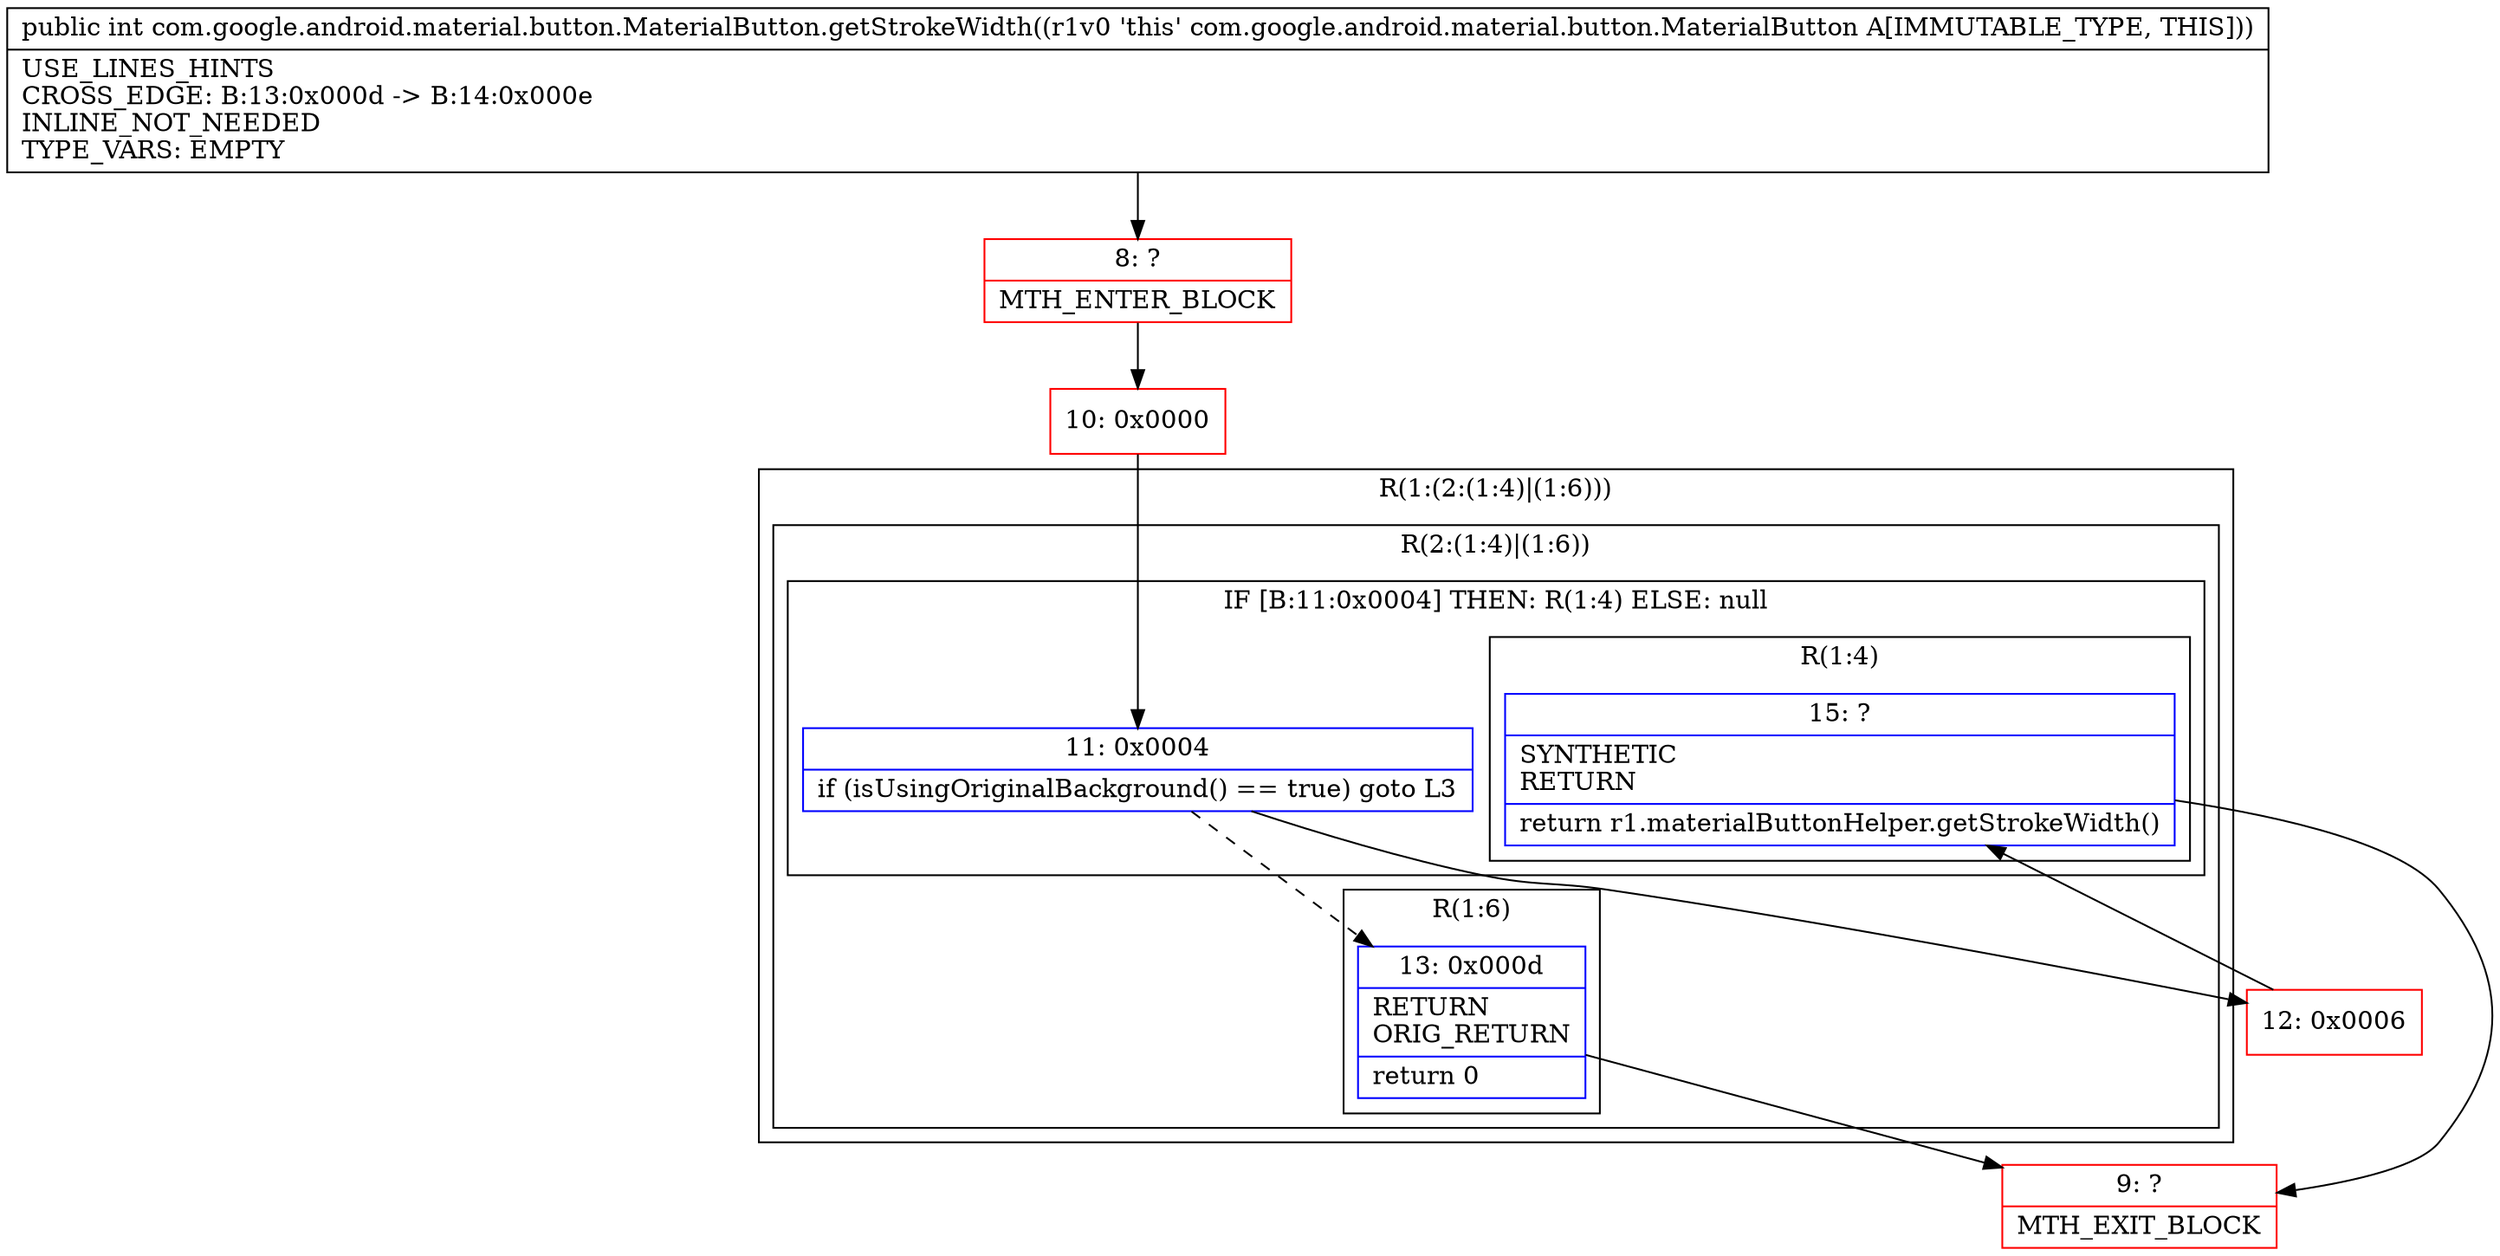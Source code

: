 digraph "CFG forcom.google.android.material.button.MaterialButton.getStrokeWidth()I" {
subgraph cluster_Region_833498904 {
label = "R(1:(2:(1:4)|(1:6)))";
node [shape=record,color=blue];
subgraph cluster_Region_1213726414 {
label = "R(2:(1:4)|(1:6))";
node [shape=record,color=blue];
subgraph cluster_IfRegion_755684616 {
label = "IF [B:11:0x0004] THEN: R(1:4) ELSE: null";
node [shape=record,color=blue];
Node_11 [shape=record,label="{11\:\ 0x0004|if (isUsingOriginalBackground() == true) goto L3\l}"];
subgraph cluster_Region_101773463 {
label = "R(1:4)";
node [shape=record,color=blue];
Node_15 [shape=record,label="{15\:\ ?|SYNTHETIC\lRETURN\l|return r1.materialButtonHelper.getStrokeWidth()\l}"];
}
}
subgraph cluster_Region_1183238562 {
label = "R(1:6)";
node [shape=record,color=blue];
Node_13 [shape=record,label="{13\:\ 0x000d|RETURN\lORIG_RETURN\l|return 0\l}"];
}
}
}
Node_8 [shape=record,color=red,label="{8\:\ ?|MTH_ENTER_BLOCK\l}"];
Node_10 [shape=record,color=red,label="{10\:\ 0x0000}"];
Node_12 [shape=record,color=red,label="{12\:\ 0x0006}"];
Node_9 [shape=record,color=red,label="{9\:\ ?|MTH_EXIT_BLOCK\l}"];
MethodNode[shape=record,label="{public int com.google.android.material.button.MaterialButton.getStrokeWidth((r1v0 'this' com.google.android.material.button.MaterialButton A[IMMUTABLE_TYPE, THIS]))  | USE_LINES_HINTS\lCROSS_EDGE: B:13:0x000d \-\> B:14:0x000e\lINLINE_NOT_NEEDED\lTYPE_VARS: EMPTY\l}"];
MethodNode -> Node_8;Node_11 -> Node_12;
Node_11 -> Node_13[style=dashed];
Node_15 -> Node_9;
Node_13 -> Node_9;
Node_8 -> Node_10;
Node_10 -> Node_11;
Node_12 -> Node_15;
}

